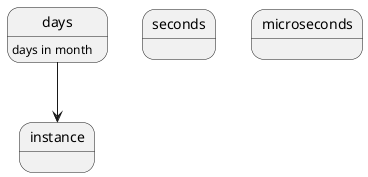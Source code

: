 @startuml timedelta
state days : days in month
state seconds
state microseconds

days --> instance 


@enduml